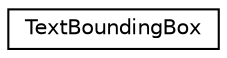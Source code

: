 digraph "Graphical Class Hierarchy"
{
  edge [fontname="Helvetica",fontsize="10",labelfontname="Helvetica",labelfontsize="10"];
  node [fontname="Helvetica",fontsize="10",shape=record];
  rankdir="LR";
  Node1 [label="TextBoundingBox",height=0.2,width=0.4,color="black", fillcolor="white", style="filled",URL="$struct_text_bounding_box.html"];
}
